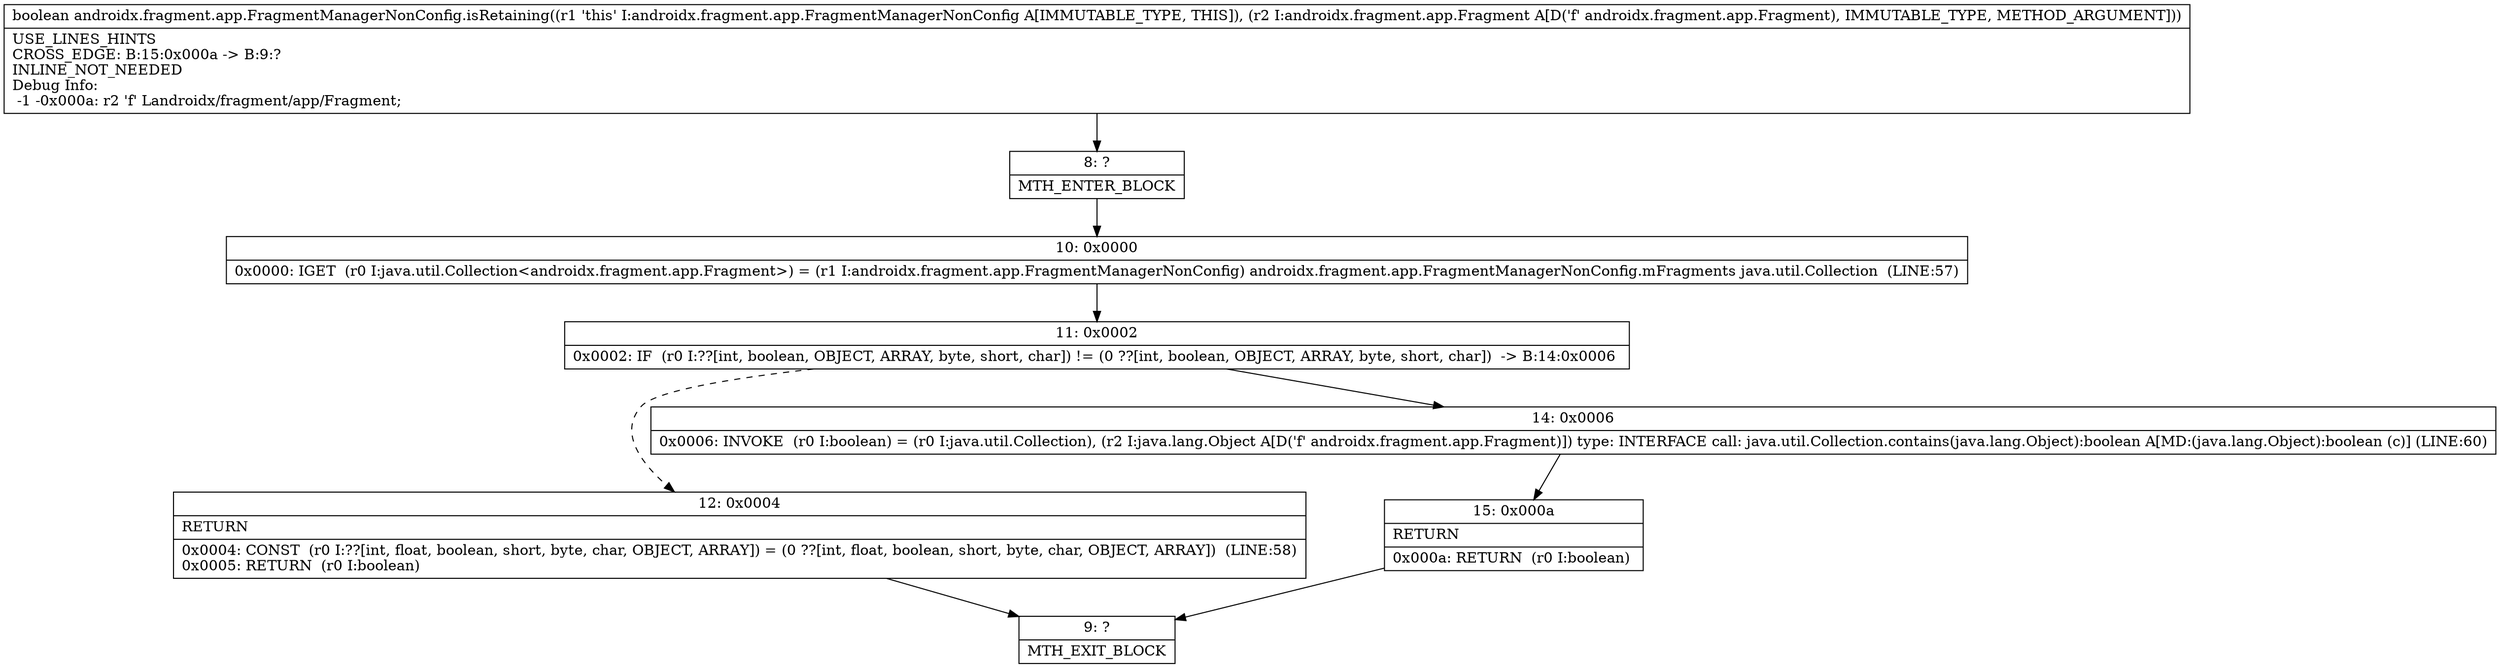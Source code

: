 digraph "CFG forandroidx.fragment.app.FragmentManagerNonConfig.isRetaining(Landroidx\/fragment\/app\/Fragment;)Z" {
Node_8 [shape=record,label="{8\:\ ?|MTH_ENTER_BLOCK\l}"];
Node_10 [shape=record,label="{10\:\ 0x0000|0x0000: IGET  (r0 I:java.util.Collection\<androidx.fragment.app.Fragment\>) = (r1 I:androidx.fragment.app.FragmentManagerNonConfig) androidx.fragment.app.FragmentManagerNonConfig.mFragments java.util.Collection  (LINE:57)\l}"];
Node_11 [shape=record,label="{11\:\ 0x0002|0x0002: IF  (r0 I:??[int, boolean, OBJECT, ARRAY, byte, short, char]) != (0 ??[int, boolean, OBJECT, ARRAY, byte, short, char])  \-\> B:14:0x0006 \l}"];
Node_12 [shape=record,label="{12\:\ 0x0004|RETURN\l|0x0004: CONST  (r0 I:??[int, float, boolean, short, byte, char, OBJECT, ARRAY]) = (0 ??[int, float, boolean, short, byte, char, OBJECT, ARRAY])  (LINE:58)\l0x0005: RETURN  (r0 I:boolean) \l}"];
Node_9 [shape=record,label="{9\:\ ?|MTH_EXIT_BLOCK\l}"];
Node_14 [shape=record,label="{14\:\ 0x0006|0x0006: INVOKE  (r0 I:boolean) = (r0 I:java.util.Collection), (r2 I:java.lang.Object A[D('f' androidx.fragment.app.Fragment)]) type: INTERFACE call: java.util.Collection.contains(java.lang.Object):boolean A[MD:(java.lang.Object):boolean (c)] (LINE:60)\l}"];
Node_15 [shape=record,label="{15\:\ 0x000a|RETURN\l|0x000a: RETURN  (r0 I:boolean) \l}"];
MethodNode[shape=record,label="{boolean androidx.fragment.app.FragmentManagerNonConfig.isRetaining((r1 'this' I:androidx.fragment.app.FragmentManagerNonConfig A[IMMUTABLE_TYPE, THIS]), (r2 I:androidx.fragment.app.Fragment A[D('f' androidx.fragment.app.Fragment), IMMUTABLE_TYPE, METHOD_ARGUMENT]))  | USE_LINES_HINTS\lCROSS_EDGE: B:15:0x000a \-\> B:9:?\lINLINE_NOT_NEEDED\lDebug Info:\l  \-1 \-0x000a: r2 'f' Landroidx\/fragment\/app\/Fragment;\l}"];
MethodNode -> Node_8;Node_8 -> Node_10;
Node_10 -> Node_11;
Node_11 -> Node_12[style=dashed];
Node_11 -> Node_14;
Node_12 -> Node_9;
Node_14 -> Node_15;
Node_15 -> Node_9;
}

